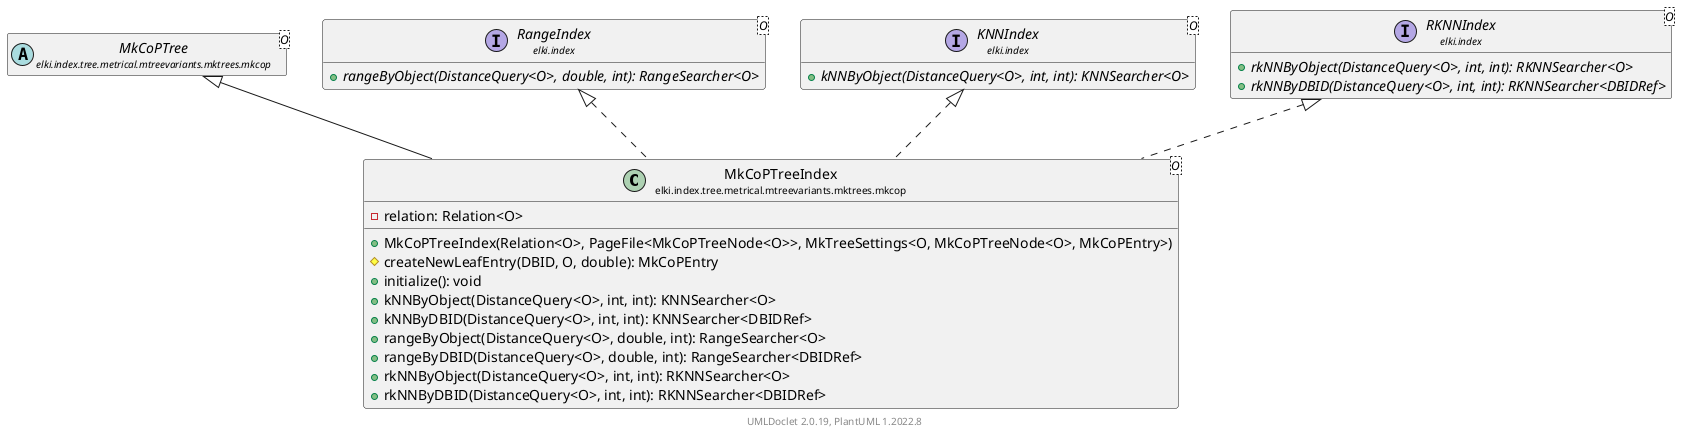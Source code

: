 @startuml
    remove .*\.(Instance|Par|Parameterizer|Factory)$
    set namespaceSeparator none
    hide empty fields
    hide empty methods

    class "<size:14>MkCoPTreeIndex\n<size:10>elki.index.tree.metrical.mtreevariants.mktrees.mkcop" as elki.index.tree.metrical.mtreevariants.mktrees.mkcop.MkCoPTreeIndex<O> [[MkCoPTreeIndex.html]] {
        -relation: Relation<O>
        +MkCoPTreeIndex(Relation<O>, PageFile<MkCoPTreeNode<O>>, MkTreeSettings<O, MkCoPTreeNode<O>, MkCoPEntry>)
        #createNewLeafEntry(DBID, O, double): MkCoPEntry
        +initialize(): void
        +kNNByObject(DistanceQuery<O>, int, int): KNNSearcher<O>
        +kNNByDBID(DistanceQuery<O>, int, int): KNNSearcher<DBIDRef>
        +rangeByObject(DistanceQuery<O>, double, int): RangeSearcher<O>
        +rangeByDBID(DistanceQuery<O>, double, int): RangeSearcher<DBIDRef>
        +rkNNByObject(DistanceQuery<O>, int, int): RKNNSearcher<O>
        +rkNNByDBID(DistanceQuery<O>, int, int): RKNNSearcher<DBIDRef>
    }

    abstract class "<size:14>MkCoPTree\n<size:10>elki.index.tree.metrical.mtreevariants.mktrees.mkcop" as elki.index.tree.metrical.mtreevariants.mktrees.mkcop.MkCoPTree<O> [[MkCoPTree.html]]
    interface "<size:14>RangeIndex\n<size:10>elki.index" as elki.index.RangeIndex<O> [[../../../../../RangeIndex.html]] {
        {abstract} +rangeByObject(DistanceQuery<O>, double, int): RangeSearcher<O>
    }
    interface "<size:14>KNNIndex\n<size:10>elki.index" as elki.index.KNNIndex<O> [[../../../../../KNNIndex.html]] {
        {abstract} +kNNByObject(DistanceQuery<O>, int, int): KNNSearcher<O>
    }
    interface "<size:14>RKNNIndex\n<size:10>elki.index" as elki.index.RKNNIndex<O> [[../../../../../RKNNIndex.html]] {
        {abstract} +rkNNByObject(DistanceQuery<O>, int, int): RKNNSearcher<O>
        {abstract} +rkNNByDBID(DistanceQuery<O>, int, int): RKNNSearcher<DBIDRef>
    }

    elki.index.tree.metrical.mtreevariants.mktrees.mkcop.MkCoPTree <|-- elki.index.tree.metrical.mtreevariants.mktrees.mkcop.MkCoPTreeIndex
    elki.index.RangeIndex <|.. elki.index.tree.metrical.mtreevariants.mktrees.mkcop.MkCoPTreeIndex
    elki.index.KNNIndex <|.. elki.index.tree.metrical.mtreevariants.mktrees.mkcop.MkCoPTreeIndex
    elki.index.RKNNIndex <|.. elki.index.tree.metrical.mtreevariants.mktrees.mkcop.MkCoPTreeIndex

    center footer UMLDoclet 2.0.19, PlantUML 1.2022.8
@enduml
